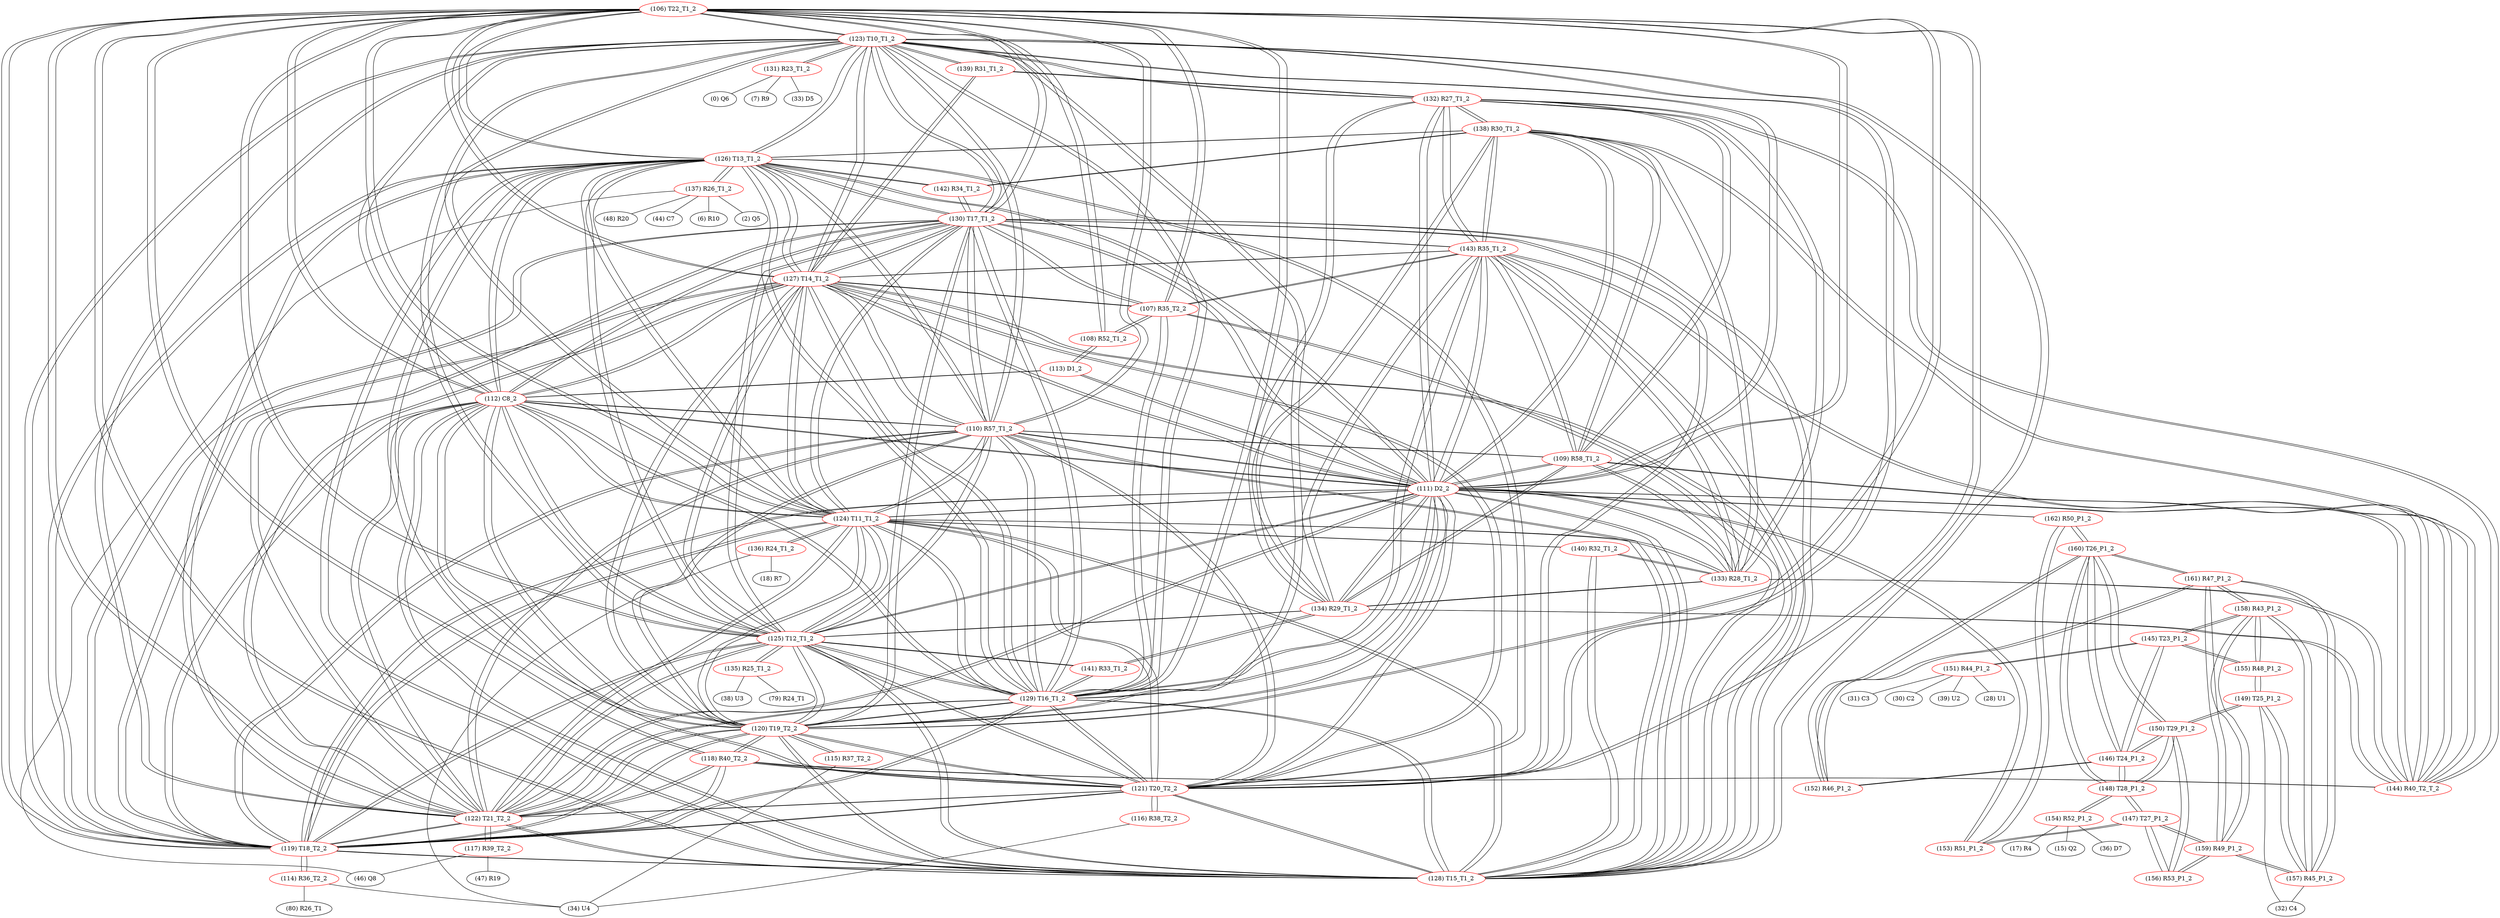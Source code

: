 graph {
	106 [label="(106) T22_T1_2" color=red]
	123 [label="(123) T10_T1_2"]
	124 [label="(124) T11_T1_2"]
	125 [label="(125) T12_T1_2"]
	126 [label="(126) T13_T1_2"]
	121 [label="(121) T20_T2_2"]
	127 [label="(127) T14_T1_2"]
	128 [label="(128) T15_T1_2"]
	119 [label="(119) T18_T2_2"]
	122 [label="(122) T21_T2_2"]
	120 [label="(120) T19_T2_2"]
	112 [label="(112) C8_2"]
	129 [label="(129) T16_T1_2"]
	130 [label="(130) T17_T1_2"]
	111 [label="(111) D2_2"]
	110 [label="(110) R57_T1_2"]
	107 [label="(107) R35_T2_2"]
	108 [label="(108) R52_T1_2"]
	118 [label="(118) R40_T2_2"]
	107 [label="(107) R35_T2_2" color=red]
	108 [label="(108) R52_T1_2"]
	106 [label="(106) T22_T1_2"]
	127 [label="(127) T14_T1_2"]
	128 [label="(128) T15_T1_2"]
	130 [label="(130) T17_T1_2"]
	129 [label="(129) T16_T1_2"]
	143 [label="(143) R35_T1_2"]
	108 [label="(108) R52_T1_2" color=red]
	113 [label="(113) D1_2"]
	107 [label="(107) R35_T2_2"]
	106 [label="(106) T22_T1_2"]
	109 [label="(109) R58_T1_2" color=red]
	111 [label="(111) D2_2"]
	144 [label="(144) R40_T2_T_2"]
	132 [label="(132) R27_T1_2"]
	133 [label="(133) R28_T1_2"]
	134 [label="(134) R29_T1_2"]
	138 [label="(138) R30_T1_2"]
	143 [label="(143) R35_T1_2"]
	110 [label="(110) R57_T1_2"]
	110 [label="(110) R57_T1_2" color=red]
	123 [label="(123) T10_T1_2"]
	124 [label="(124) T11_T1_2"]
	125 [label="(125) T12_T1_2"]
	126 [label="(126) T13_T1_2"]
	121 [label="(121) T20_T2_2"]
	127 [label="(127) T14_T1_2"]
	128 [label="(128) T15_T1_2"]
	119 [label="(119) T18_T2_2"]
	122 [label="(122) T21_T2_2"]
	120 [label="(120) T19_T2_2"]
	112 [label="(112) C8_2"]
	129 [label="(129) T16_T1_2"]
	130 [label="(130) T17_T1_2"]
	111 [label="(111) D2_2"]
	106 [label="(106) T22_T1_2"]
	109 [label="(109) R58_T1_2"]
	111 [label="(111) D2_2" color=red]
	109 [label="(109) R58_T1_2"]
	144 [label="(144) R40_T2_T_2"]
	132 [label="(132) R27_T1_2"]
	133 [label="(133) R28_T1_2"]
	134 [label="(134) R29_T1_2"]
	138 [label="(138) R30_T1_2"]
	143 [label="(143) R35_T1_2"]
	123 [label="(123) T10_T1_2"]
	124 [label="(124) T11_T1_2"]
	125 [label="(125) T12_T1_2"]
	126 [label="(126) T13_T1_2"]
	121 [label="(121) T20_T2_2"]
	127 [label="(127) T14_T1_2"]
	128 [label="(128) T15_T1_2"]
	119 [label="(119) T18_T2_2"]
	122 [label="(122) T21_T2_2"]
	120 [label="(120) T19_T2_2"]
	112 [label="(112) C8_2"]
	129 [label="(129) T16_T1_2"]
	130 [label="(130) T17_T1_2"]
	106 [label="(106) T22_T1_2"]
	110 [label="(110) R57_T1_2"]
	113 [label="(113) D1_2"]
	153 [label="(153) R51_P1_2"]
	162 [label="(162) R50_P1_2"]
	112 [label="(112) C8_2" color=red]
	123 [label="(123) T10_T1_2"]
	124 [label="(124) T11_T1_2"]
	125 [label="(125) T12_T1_2"]
	126 [label="(126) T13_T1_2"]
	121 [label="(121) T20_T2_2"]
	127 [label="(127) T14_T1_2"]
	128 [label="(128) T15_T1_2"]
	119 [label="(119) T18_T2_2"]
	122 [label="(122) T21_T2_2"]
	120 [label="(120) T19_T2_2"]
	129 [label="(129) T16_T1_2"]
	130 [label="(130) T17_T1_2"]
	111 [label="(111) D2_2"]
	106 [label="(106) T22_T1_2"]
	110 [label="(110) R57_T1_2"]
	113 [label="(113) D1_2"]
	113 [label="(113) D1_2" color=red]
	111 [label="(111) D2_2"]
	112 [label="(112) C8_2"]
	108 [label="(108) R52_T1_2"]
	114 [label="(114) R36_T2_2" color=red]
	34 [label="(34) U4"]
	80 [label="(80) R26_T1"]
	119 [label="(119) T18_T2_2"]
	115 [label="(115) R37_T2_2" color=red]
	34 [label="(34) U4"]
	120 [label="(120) T19_T2_2"]
	116 [label="(116) R38_T2_2" color=red]
	34 [label="(34) U4"]
	121 [label="(121) T20_T2_2"]
	117 [label="(117) R39_T2_2" color=red]
	46 [label="(46) Q8"]
	47 [label="(47) R19"]
	122 [label="(122) T21_T2_2"]
	118 [label="(118) R40_T2_2" color=red]
	121 [label="(121) T20_T2_2"]
	122 [label="(122) T21_T2_2"]
	120 [label="(120) T19_T2_2"]
	106 [label="(106) T22_T1_2"]
	119 [label="(119) T18_T2_2"]
	144 [label="(144) R40_T2_T_2"]
	119 [label="(119) T18_T2_2" color=red]
	123 [label="(123) T10_T1_2"]
	124 [label="(124) T11_T1_2"]
	125 [label="(125) T12_T1_2"]
	126 [label="(126) T13_T1_2"]
	121 [label="(121) T20_T2_2"]
	127 [label="(127) T14_T1_2"]
	128 [label="(128) T15_T1_2"]
	122 [label="(122) T21_T2_2"]
	120 [label="(120) T19_T2_2"]
	112 [label="(112) C8_2"]
	129 [label="(129) T16_T1_2"]
	130 [label="(130) T17_T1_2"]
	111 [label="(111) D2_2"]
	106 [label="(106) T22_T1_2"]
	110 [label="(110) R57_T1_2"]
	118 [label="(118) R40_T2_2"]
	114 [label="(114) R36_T2_2"]
	120 [label="(120) T19_T2_2" color=red]
	123 [label="(123) T10_T1_2"]
	124 [label="(124) T11_T1_2"]
	125 [label="(125) T12_T1_2"]
	126 [label="(126) T13_T1_2"]
	121 [label="(121) T20_T2_2"]
	127 [label="(127) T14_T1_2"]
	128 [label="(128) T15_T1_2"]
	119 [label="(119) T18_T2_2"]
	122 [label="(122) T21_T2_2"]
	112 [label="(112) C8_2"]
	129 [label="(129) T16_T1_2"]
	130 [label="(130) T17_T1_2"]
	111 [label="(111) D2_2"]
	106 [label="(106) T22_T1_2"]
	110 [label="(110) R57_T1_2"]
	118 [label="(118) R40_T2_2"]
	115 [label="(115) R37_T2_2"]
	121 [label="(121) T20_T2_2" color=red]
	123 [label="(123) T10_T1_2"]
	124 [label="(124) T11_T1_2"]
	125 [label="(125) T12_T1_2"]
	126 [label="(126) T13_T1_2"]
	127 [label="(127) T14_T1_2"]
	128 [label="(128) T15_T1_2"]
	119 [label="(119) T18_T2_2"]
	122 [label="(122) T21_T2_2"]
	120 [label="(120) T19_T2_2"]
	112 [label="(112) C8_2"]
	129 [label="(129) T16_T1_2"]
	130 [label="(130) T17_T1_2"]
	111 [label="(111) D2_2"]
	106 [label="(106) T22_T1_2"]
	110 [label="(110) R57_T1_2"]
	118 [label="(118) R40_T2_2"]
	116 [label="(116) R38_T2_2"]
	122 [label="(122) T21_T2_2" color=red]
	123 [label="(123) T10_T1_2"]
	124 [label="(124) T11_T1_2"]
	125 [label="(125) T12_T1_2"]
	126 [label="(126) T13_T1_2"]
	121 [label="(121) T20_T2_2"]
	127 [label="(127) T14_T1_2"]
	128 [label="(128) T15_T1_2"]
	119 [label="(119) T18_T2_2"]
	120 [label="(120) T19_T2_2"]
	112 [label="(112) C8_2"]
	129 [label="(129) T16_T1_2"]
	130 [label="(130) T17_T1_2"]
	111 [label="(111) D2_2"]
	106 [label="(106) T22_T1_2"]
	110 [label="(110) R57_T1_2"]
	118 [label="(118) R40_T2_2"]
	117 [label="(117) R39_T2_2"]
	123 [label="(123) T10_T1_2" color=red]
	124 [label="(124) T11_T1_2"]
	125 [label="(125) T12_T1_2"]
	126 [label="(126) T13_T1_2"]
	121 [label="(121) T20_T2_2"]
	127 [label="(127) T14_T1_2"]
	128 [label="(128) T15_T1_2"]
	119 [label="(119) T18_T2_2"]
	122 [label="(122) T21_T2_2"]
	120 [label="(120) T19_T2_2"]
	112 [label="(112) C8_2"]
	129 [label="(129) T16_T1_2"]
	130 [label="(130) T17_T1_2"]
	111 [label="(111) D2_2"]
	106 [label="(106) T22_T1_2"]
	110 [label="(110) R57_T1_2"]
	131 [label="(131) R23_T1_2"]
	139 [label="(139) R31_T1_2"]
	132 [label="(132) R27_T1_2"]
	124 [label="(124) T11_T1_2" color=red]
	123 [label="(123) T10_T1_2"]
	125 [label="(125) T12_T1_2"]
	126 [label="(126) T13_T1_2"]
	121 [label="(121) T20_T2_2"]
	127 [label="(127) T14_T1_2"]
	128 [label="(128) T15_T1_2"]
	119 [label="(119) T18_T2_2"]
	122 [label="(122) T21_T2_2"]
	120 [label="(120) T19_T2_2"]
	112 [label="(112) C8_2"]
	129 [label="(129) T16_T1_2"]
	130 [label="(130) T17_T1_2"]
	111 [label="(111) D2_2"]
	106 [label="(106) T22_T1_2"]
	110 [label="(110) R57_T1_2"]
	136 [label="(136) R24_T1_2"]
	140 [label="(140) R32_T1_2"]
	133 [label="(133) R28_T1_2"]
	125 [label="(125) T12_T1_2" color=red]
	123 [label="(123) T10_T1_2"]
	124 [label="(124) T11_T1_2"]
	126 [label="(126) T13_T1_2"]
	121 [label="(121) T20_T2_2"]
	127 [label="(127) T14_T1_2"]
	128 [label="(128) T15_T1_2"]
	119 [label="(119) T18_T2_2"]
	122 [label="(122) T21_T2_2"]
	120 [label="(120) T19_T2_2"]
	112 [label="(112) C8_2"]
	129 [label="(129) T16_T1_2"]
	130 [label="(130) T17_T1_2"]
	111 [label="(111) D2_2"]
	106 [label="(106) T22_T1_2"]
	110 [label="(110) R57_T1_2"]
	141 [label="(141) R33_T1_2"]
	134 [label="(134) R29_T1_2"]
	135 [label="(135) R25_T1_2"]
	126 [label="(126) T13_T1_2" color=red]
	123 [label="(123) T10_T1_2"]
	124 [label="(124) T11_T1_2"]
	125 [label="(125) T12_T1_2"]
	121 [label="(121) T20_T2_2"]
	127 [label="(127) T14_T1_2"]
	128 [label="(128) T15_T1_2"]
	119 [label="(119) T18_T2_2"]
	122 [label="(122) T21_T2_2"]
	120 [label="(120) T19_T2_2"]
	112 [label="(112) C8_2"]
	129 [label="(129) T16_T1_2"]
	130 [label="(130) T17_T1_2"]
	111 [label="(111) D2_2"]
	106 [label="(106) T22_T1_2"]
	110 [label="(110) R57_T1_2"]
	142 [label="(142) R34_T1_2"]
	138 [label="(138) R30_T1_2"]
	137 [label="(137) R26_T1_2"]
	127 [label="(127) T14_T1_2" color=red]
	123 [label="(123) T10_T1_2"]
	124 [label="(124) T11_T1_2"]
	125 [label="(125) T12_T1_2"]
	126 [label="(126) T13_T1_2"]
	121 [label="(121) T20_T2_2"]
	128 [label="(128) T15_T1_2"]
	119 [label="(119) T18_T2_2"]
	122 [label="(122) T21_T2_2"]
	120 [label="(120) T19_T2_2"]
	112 [label="(112) C8_2"]
	129 [label="(129) T16_T1_2"]
	130 [label="(130) T17_T1_2"]
	111 [label="(111) D2_2"]
	106 [label="(106) T22_T1_2"]
	110 [label="(110) R57_T1_2"]
	143 [label="(143) R35_T1_2"]
	107 [label="(107) R35_T2_2"]
	139 [label="(139) R31_T1_2"]
	128 [label="(128) T15_T1_2" color=red]
	123 [label="(123) T10_T1_2"]
	124 [label="(124) T11_T1_2"]
	125 [label="(125) T12_T1_2"]
	126 [label="(126) T13_T1_2"]
	121 [label="(121) T20_T2_2"]
	127 [label="(127) T14_T1_2"]
	119 [label="(119) T18_T2_2"]
	122 [label="(122) T21_T2_2"]
	120 [label="(120) T19_T2_2"]
	112 [label="(112) C8_2"]
	129 [label="(129) T16_T1_2"]
	130 [label="(130) T17_T1_2"]
	111 [label="(111) D2_2"]
	106 [label="(106) T22_T1_2"]
	110 [label="(110) R57_T1_2"]
	143 [label="(143) R35_T1_2"]
	107 [label="(107) R35_T2_2"]
	140 [label="(140) R32_T1_2"]
	129 [label="(129) T16_T1_2" color=red]
	123 [label="(123) T10_T1_2"]
	124 [label="(124) T11_T1_2"]
	125 [label="(125) T12_T1_2"]
	126 [label="(126) T13_T1_2"]
	121 [label="(121) T20_T2_2"]
	127 [label="(127) T14_T1_2"]
	128 [label="(128) T15_T1_2"]
	119 [label="(119) T18_T2_2"]
	122 [label="(122) T21_T2_2"]
	120 [label="(120) T19_T2_2"]
	112 [label="(112) C8_2"]
	130 [label="(130) T17_T1_2"]
	111 [label="(111) D2_2"]
	106 [label="(106) T22_T1_2"]
	110 [label="(110) R57_T1_2"]
	143 [label="(143) R35_T1_2"]
	107 [label="(107) R35_T2_2"]
	141 [label="(141) R33_T1_2"]
	130 [label="(130) T17_T1_2" color=red]
	123 [label="(123) T10_T1_2"]
	124 [label="(124) T11_T1_2"]
	125 [label="(125) T12_T1_2"]
	126 [label="(126) T13_T1_2"]
	121 [label="(121) T20_T2_2"]
	127 [label="(127) T14_T1_2"]
	128 [label="(128) T15_T1_2"]
	119 [label="(119) T18_T2_2"]
	122 [label="(122) T21_T2_2"]
	120 [label="(120) T19_T2_2"]
	112 [label="(112) C8_2"]
	129 [label="(129) T16_T1_2"]
	111 [label="(111) D2_2"]
	106 [label="(106) T22_T1_2"]
	110 [label="(110) R57_T1_2"]
	143 [label="(143) R35_T1_2"]
	107 [label="(107) R35_T2_2"]
	142 [label="(142) R34_T1_2"]
	131 [label="(131) R23_T1_2" color=red]
	0 [label="(0) Q6"]
	7 [label="(7) R9"]
	33 [label="(33) D5"]
	123 [label="(123) T10_T1_2"]
	132 [label="(132) R27_T1_2" color=red]
	111 [label="(111) D2_2"]
	109 [label="(109) R58_T1_2"]
	144 [label="(144) R40_T2_T_2"]
	133 [label="(133) R28_T1_2"]
	134 [label="(134) R29_T1_2"]
	138 [label="(138) R30_T1_2"]
	143 [label="(143) R35_T1_2"]
	139 [label="(139) R31_T1_2"]
	123 [label="(123) T10_T1_2"]
	133 [label="(133) R28_T1_2" color=red]
	111 [label="(111) D2_2"]
	109 [label="(109) R58_T1_2"]
	144 [label="(144) R40_T2_T_2"]
	132 [label="(132) R27_T1_2"]
	134 [label="(134) R29_T1_2"]
	138 [label="(138) R30_T1_2"]
	143 [label="(143) R35_T1_2"]
	140 [label="(140) R32_T1_2"]
	124 [label="(124) T11_T1_2"]
	134 [label="(134) R29_T1_2" color=red]
	111 [label="(111) D2_2"]
	109 [label="(109) R58_T1_2"]
	144 [label="(144) R40_T2_T_2"]
	132 [label="(132) R27_T1_2"]
	133 [label="(133) R28_T1_2"]
	138 [label="(138) R30_T1_2"]
	143 [label="(143) R35_T1_2"]
	141 [label="(141) R33_T1_2"]
	125 [label="(125) T12_T1_2"]
	135 [label="(135) R25_T1_2" color=red]
	38 [label="(38) U3"]
	79 [label="(79) R24_T1"]
	125 [label="(125) T12_T1_2"]
	136 [label="(136) R24_T1_2" color=red]
	34 [label="(34) U4"]
	18 [label="(18) R7"]
	124 [label="(124) T11_T1_2"]
	137 [label="(137) R26_T1_2" color=red]
	6 [label="(6) R10"]
	2 [label="(2) Q5"]
	48 [label="(48) R20"]
	44 [label="(44) C7"]
	46 [label="(46) Q8"]
	126 [label="(126) T13_T1_2"]
	138 [label="(138) R30_T1_2" color=red]
	111 [label="(111) D2_2"]
	109 [label="(109) R58_T1_2"]
	144 [label="(144) R40_T2_T_2"]
	132 [label="(132) R27_T1_2"]
	133 [label="(133) R28_T1_2"]
	134 [label="(134) R29_T1_2"]
	143 [label="(143) R35_T1_2"]
	126 [label="(126) T13_T1_2"]
	142 [label="(142) R34_T1_2"]
	139 [label="(139) R31_T1_2" color=red]
	132 [label="(132) R27_T1_2"]
	123 [label="(123) T10_T1_2"]
	127 [label="(127) T14_T1_2"]
	140 [label="(140) R32_T1_2" color=red]
	128 [label="(128) T15_T1_2"]
	124 [label="(124) T11_T1_2"]
	133 [label="(133) R28_T1_2"]
	141 [label="(141) R33_T1_2" color=red]
	129 [label="(129) T16_T1_2"]
	134 [label="(134) R29_T1_2"]
	125 [label="(125) T12_T1_2"]
	142 [label="(142) R34_T1_2" color=red]
	130 [label="(130) T17_T1_2"]
	126 [label="(126) T13_T1_2"]
	138 [label="(138) R30_T1_2"]
	143 [label="(143) R35_T1_2" color=red]
	111 [label="(111) D2_2"]
	109 [label="(109) R58_T1_2"]
	144 [label="(144) R40_T2_T_2"]
	132 [label="(132) R27_T1_2"]
	133 [label="(133) R28_T1_2"]
	134 [label="(134) R29_T1_2"]
	138 [label="(138) R30_T1_2"]
	127 [label="(127) T14_T1_2"]
	128 [label="(128) T15_T1_2"]
	130 [label="(130) T17_T1_2"]
	129 [label="(129) T16_T1_2"]
	107 [label="(107) R35_T2_2"]
	144 [label="(144) R40_T2_T_2" color=red]
	111 [label="(111) D2_2"]
	109 [label="(109) R58_T1_2"]
	132 [label="(132) R27_T1_2"]
	133 [label="(133) R28_T1_2"]
	134 [label="(134) R29_T1_2"]
	138 [label="(138) R30_T1_2"]
	143 [label="(143) R35_T1_2"]
	118 [label="(118) R40_T2_2"]
	145 [label="(145) T23_P1_2" color=red]
	155 [label="(155) R48_P1_2"]
	158 [label="(158) R43_P1_2"]
	146 [label="(146) T24_P1_2"]
	151 [label="(151) R44_P1_2"]
	146 [label="(146) T24_P1_2" color=red]
	160 [label="(160) T26_P1_2"]
	150 [label="(150) T29_P1_2"]
	148 [label="(148) T28_P1_2"]
	152 [label="(152) R46_P1_2"]
	145 [label="(145) T23_P1_2"]
	147 [label="(147) T27_P1_2" color=red]
	153 [label="(153) R51_P1_2"]
	148 [label="(148) T28_P1_2"]
	156 [label="(156) R53_P1_2"]
	159 [label="(159) R49_P1_2"]
	148 [label="(148) T28_P1_2" color=red]
	160 [label="(160) T26_P1_2"]
	146 [label="(146) T24_P1_2"]
	150 [label="(150) T29_P1_2"]
	154 [label="(154) R52_P1_2"]
	147 [label="(147) T27_P1_2"]
	149 [label="(149) T25_P1_2" color=red]
	150 [label="(150) T29_P1_2"]
	155 [label="(155) R48_P1_2"]
	157 [label="(157) R45_P1_2"]
	32 [label="(32) C4"]
	150 [label="(150) T29_P1_2" color=red]
	160 [label="(160) T26_P1_2"]
	146 [label="(146) T24_P1_2"]
	148 [label="(148) T28_P1_2"]
	149 [label="(149) T25_P1_2"]
	156 [label="(156) R53_P1_2"]
	151 [label="(151) R44_P1_2" color=red]
	39 [label="(39) U2"]
	28 [label="(28) U1"]
	31 [label="(31) C3"]
	30 [label="(30) C2"]
	145 [label="(145) T23_P1_2"]
	152 [label="(152) R46_P1_2" color=red]
	160 [label="(160) T26_P1_2"]
	161 [label="(161) R47_P1_2"]
	146 [label="(146) T24_P1_2"]
	153 [label="(153) R51_P1_2" color=red]
	147 [label="(147) T27_P1_2"]
	162 [label="(162) R50_P1_2"]
	111 [label="(111) D2_2"]
	154 [label="(154) R52_P1_2" color=red]
	17 [label="(17) R4"]
	15 [label="(15) Q2"]
	36 [label="(36) D7"]
	148 [label="(148) T28_P1_2"]
	155 [label="(155) R48_P1_2" color=red]
	149 [label="(149) T25_P1_2"]
	145 [label="(145) T23_P1_2"]
	158 [label="(158) R43_P1_2"]
	156 [label="(156) R53_P1_2" color=red]
	150 [label="(150) T29_P1_2"]
	147 [label="(147) T27_P1_2"]
	159 [label="(159) R49_P1_2"]
	157 [label="(157) R45_P1_2" color=red]
	161 [label="(161) R47_P1_2"]
	158 [label="(158) R43_P1_2"]
	159 [label="(159) R49_P1_2"]
	149 [label="(149) T25_P1_2"]
	32 [label="(32) C4"]
	158 [label="(158) R43_P1_2" color=red]
	155 [label="(155) R48_P1_2"]
	145 [label="(145) T23_P1_2"]
	161 [label="(161) R47_P1_2"]
	157 [label="(157) R45_P1_2"]
	159 [label="(159) R49_P1_2"]
	159 [label="(159) R49_P1_2" color=red]
	161 [label="(161) R47_P1_2"]
	157 [label="(157) R45_P1_2"]
	158 [label="(158) R43_P1_2"]
	147 [label="(147) T27_P1_2"]
	156 [label="(156) R53_P1_2"]
	160 [label="(160) T26_P1_2" color=red]
	162 [label="(162) R50_P1_2"]
	146 [label="(146) T24_P1_2"]
	150 [label="(150) T29_P1_2"]
	148 [label="(148) T28_P1_2"]
	152 [label="(152) R46_P1_2"]
	161 [label="(161) R47_P1_2"]
	161 [label="(161) R47_P1_2" color=red]
	157 [label="(157) R45_P1_2"]
	158 [label="(158) R43_P1_2"]
	159 [label="(159) R49_P1_2"]
	160 [label="(160) T26_P1_2"]
	152 [label="(152) R46_P1_2"]
	162 [label="(162) R50_P1_2" color=red]
	160 [label="(160) T26_P1_2"]
	153 [label="(153) R51_P1_2"]
	111 [label="(111) D2_2"]
	106 -- 123
	106 -- 124
	106 -- 125
	106 -- 126
	106 -- 121
	106 -- 127
	106 -- 128
	106 -- 119
	106 -- 122
	106 -- 120
	106 -- 112
	106 -- 129
	106 -- 130
	106 -- 111
	106 -- 110
	106 -- 107
	106 -- 108
	106 -- 118
	107 -- 108
	107 -- 106
	107 -- 127
	107 -- 128
	107 -- 130
	107 -- 129
	107 -- 143
	108 -- 113
	108 -- 107
	108 -- 106
	109 -- 111
	109 -- 144
	109 -- 132
	109 -- 133
	109 -- 134
	109 -- 138
	109 -- 143
	109 -- 110
	110 -- 123
	110 -- 124
	110 -- 125
	110 -- 126
	110 -- 121
	110 -- 127
	110 -- 128
	110 -- 119
	110 -- 122
	110 -- 120
	110 -- 112
	110 -- 129
	110 -- 130
	110 -- 111
	110 -- 106
	110 -- 109
	111 -- 109
	111 -- 144
	111 -- 132
	111 -- 133
	111 -- 134
	111 -- 138
	111 -- 143
	111 -- 123
	111 -- 124
	111 -- 125
	111 -- 126
	111 -- 121
	111 -- 127
	111 -- 128
	111 -- 119
	111 -- 122
	111 -- 120
	111 -- 112
	111 -- 129
	111 -- 130
	111 -- 106
	111 -- 110
	111 -- 113
	111 -- 153
	111 -- 162
	112 -- 123
	112 -- 124
	112 -- 125
	112 -- 126
	112 -- 121
	112 -- 127
	112 -- 128
	112 -- 119
	112 -- 122
	112 -- 120
	112 -- 129
	112 -- 130
	112 -- 111
	112 -- 106
	112 -- 110
	112 -- 113
	113 -- 111
	113 -- 112
	113 -- 108
	114 -- 34
	114 -- 80
	114 -- 119
	115 -- 34
	115 -- 120
	116 -- 34
	116 -- 121
	117 -- 46
	117 -- 47
	117 -- 122
	118 -- 121
	118 -- 122
	118 -- 120
	118 -- 106
	118 -- 119
	118 -- 144
	119 -- 123
	119 -- 124
	119 -- 125
	119 -- 126
	119 -- 121
	119 -- 127
	119 -- 128
	119 -- 122
	119 -- 120
	119 -- 112
	119 -- 129
	119 -- 130
	119 -- 111
	119 -- 106
	119 -- 110
	119 -- 118
	119 -- 114
	120 -- 123
	120 -- 124
	120 -- 125
	120 -- 126
	120 -- 121
	120 -- 127
	120 -- 128
	120 -- 119
	120 -- 122
	120 -- 112
	120 -- 129
	120 -- 130
	120 -- 111
	120 -- 106
	120 -- 110
	120 -- 118
	120 -- 115
	121 -- 123
	121 -- 124
	121 -- 125
	121 -- 126
	121 -- 127
	121 -- 128
	121 -- 119
	121 -- 122
	121 -- 120
	121 -- 112
	121 -- 129
	121 -- 130
	121 -- 111
	121 -- 106
	121 -- 110
	121 -- 118
	121 -- 116
	122 -- 123
	122 -- 124
	122 -- 125
	122 -- 126
	122 -- 121
	122 -- 127
	122 -- 128
	122 -- 119
	122 -- 120
	122 -- 112
	122 -- 129
	122 -- 130
	122 -- 111
	122 -- 106
	122 -- 110
	122 -- 118
	122 -- 117
	123 -- 124
	123 -- 125
	123 -- 126
	123 -- 121
	123 -- 127
	123 -- 128
	123 -- 119
	123 -- 122
	123 -- 120
	123 -- 112
	123 -- 129
	123 -- 130
	123 -- 111
	123 -- 106
	123 -- 110
	123 -- 131
	123 -- 139
	123 -- 132
	124 -- 123
	124 -- 125
	124 -- 126
	124 -- 121
	124 -- 127
	124 -- 128
	124 -- 119
	124 -- 122
	124 -- 120
	124 -- 112
	124 -- 129
	124 -- 130
	124 -- 111
	124 -- 106
	124 -- 110
	124 -- 136
	124 -- 140
	124 -- 133
	125 -- 123
	125 -- 124
	125 -- 126
	125 -- 121
	125 -- 127
	125 -- 128
	125 -- 119
	125 -- 122
	125 -- 120
	125 -- 112
	125 -- 129
	125 -- 130
	125 -- 111
	125 -- 106
	125 -- 110
	125 -- 141
	125 -- 134
	125 -- 135
	126 -- 123
	126 -- 124
	126 -- 125
	126 -- 121
	126 -- 127
	126 -- 128
	126 -- 119
	126 -- 122
	126 -- 120
	126 -- 112
	126 -- 129
	126 -- 130
	126 -- 111
	126 -- 106
	126 -- 110
	126 -- 142
	126 -- 138
	126 -- 137
	127 -- 123
	127 -- 124
	127 -- 125
	127 -- 126
	127 -- 121
	127 -- 128
	127 -- 119
	127 -- 122
	127 -- 120
	127 -- 112
	127 -- 129
	127 -- 130
	127 -- 111
	127 -- 106
	127 -- 110
	127 -- 143
	127 -- 107
	127 -- 139
	128 -- 123
	128 -- 124
	128 -- 125
	128 -- 126
	128 -- 121
	128 -- 127
	128 -- 119
	128 -- 122
	128 -- 120
	128 -- 112
	128 -- 129
	128 -- 130
	128 -- 111
	128 -- 106
	128 -- 110
	128 -- 143
	128 -- 107
	128 -- 140
	129 -- 123
	129 -- 124
	129 -- 125
	129 -- 126
	129 -- 121
	129 -- 127
	129 -- 128
	129 -- 119
	129 -- 122
	129 -- 120
	129 -- 112
	129 -- 130
	129 -- 111
	129 -- 106
	129 -- 110
	129 -- 143
	129 -- 107
	129 -- 141
	130 -- 123
	130 -- 124
	130 -- 125
	130 -- 126
	130 -- 121
	130 -- 127
	130 -- 128
	130 -- 119
	130 -- 122
	130 -- 120
	130 -- 112
	130 -- 129
	130 -- 111
	130 -- 106
	130 -- 110
	130 -- 143
	130 -- 107
	130 -- 142
	131 -- 0
	131 -- 7
	131 -- 33
	131 -- 123
	132 -- 111
	132 -- 109
	132 -- 144
	132 -- 133
	132 -- 134
	132 -- 138
	132 -- 143
	132 -- 139
	132 -- 123
	133 -- 111
	133 -- 109
	133 -- 144
	133 -- 132
	133 -- 134
	133 -- 138
	133 -- 143
	133 -- 140
	133 -- 124
	134 -- 111
	134 -- 109
	134 -- 144
	134 -- 132
	134 -- 133
	134 -- 138
	134 -- 143
	134 -- 141
	134 -- 125
	135 -- 38
	135 -- 79
	135 -- 125
	136 -- 34
	136 -- 18
	136 -- 124
	137 -- 6
	137 -- 2
	137 -- 48
	137 -- 44
	137 -- 46
	137 -- 126
	138 -- 111
	138 -- 109
	138 -- 144
	138 -- 132
	138 -- 133
	138 -- 134
	138 -- 143
	138 -- 126
	138 -- 142
	139 -- 132
	139 -- 123
	139 -- 127
	140 -- 128
	140 -- 124
	140 -- 133
	141 -- 129
	141 -- 134
	141 -- 125
	142 -- 130
	142 -- 126
	142 -- 138
	143 -- 111
	143 -- 109
	143 -- 144
	143 -- 132
	143 -- 133
	143 -- 134
	143 -- 138
	143 -- 127
	143 -- 128
	143 -- 130
	143 -- 129
	143 -- 107
	144 -- 111
	144 -- 109
	144 -- 132
	144 -- 133
	144 -- 134
	144 -- 138
	144 -- 143
	144 -- 118
	145 -- 155
	145 -- 158
	145 -- 146
	145 -- 151
	146 -- 160
	146 -- 150
	146 -- 148
	146 -- 152
	146 -- 145
	147 -- 153
	147 -- 148
	147 -- 156
	147 -- 159
	148 -- 160
	148 -- 146
	148 -- 150
	148 -- 154
	148 -- 147
	149 -- 150
	149 -- 155
	149 -- 157
	149 -- 32
	150 -- 160
	150 -- 146
	150 -- 148
	150 -- 149
	150 -- 156
	151 -- 39
	151 -- 28
	151 -- 31
	151 -- 30
	151 -- 145
	152 -- 160
	152 -- 161
	152 -- 146
	153 -- 147
	153 -- 162
	153 -- 111
	154 -- 17
	154 -- 15
	154 -- 36
	154 -- 148
	155 -- 149
	155 -- 145
	155 -- 158
	156 -- 150
	156 -- 147
	156 -- 159
	157 -- 161
	157 -- 158
	157 -- 159
	157 -- 149
	157 -- 32
	158 -- 155
	158 -- 145
	158 -- 161
	158 -- 157
	158 -- 159
	159 -- 161
	159 -- 157
	159 -- 158
	159 -- 147
	159 -- 156
	160 -- 162
	160 -- 146
	160 -- 150
	160 -- 148
	160 -- 152
	160 -- 161
	161 -- 157
	161 -- 158
	161 -- 159
	161 -- 160
	161 -- 152
	162 -- 160
	162 -- 153
	162 -- 111
}